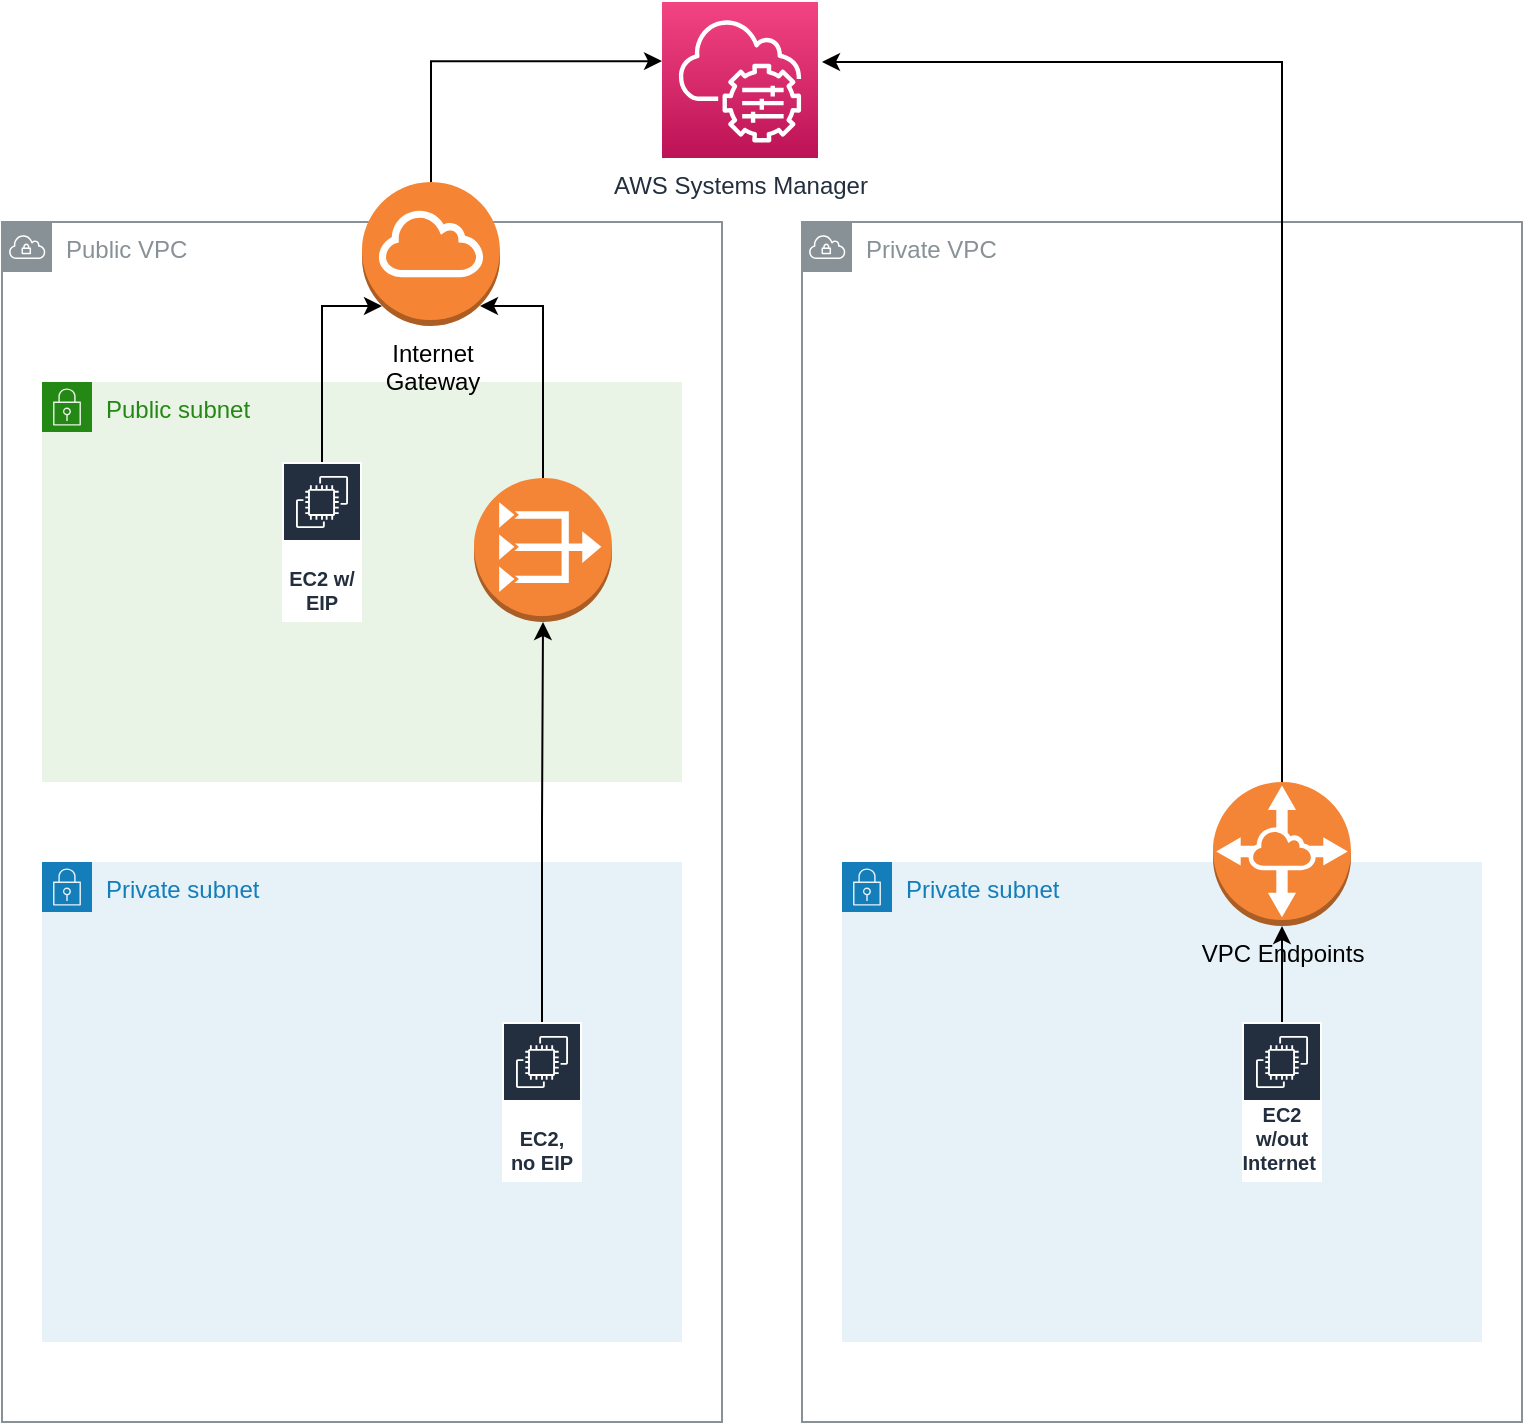 <mxfile version="14.0.1" type="device"><diagram id="lAI9SrsvitnchaXH4Mp9" name="Page-1"><mxGraphModel dx="981" dy="528" grid="1" gridSize="10" guides="1" tooltips="1" connect="1" arrows="1" fold="1" page="1" pageScale="1" pageWidth="827" pageHeight="1169" math="0" shadow="0"><root><mxCell id="0"/><mxCell id="1" parent="0"/><mxCell id="PsG3qR041v4v0xIygplp-1" value="Public VPC" style="outlineConnect=0;gradientColor=none;html=1;whiteSpace=wrap;fontSize=12;fontStyle=0;shape=mxgraph.aws4.group;grIcon=mxgraph.aws4.group_vpc;strokeColor=#879196;fillColor=none;verticalAlign=top;align=left;spacingLeft=30;fontColor=#879196;dashed=0;" vertex="1" parent="1"><mxGeometry x="20" y="120" width="360" height="600" as="geometry"/></mxCell><mxCell id="PsG3qR041v4v0xIygplp-5" value="Private VPC" style="outlineConnect=0;gradientColor=none;html=1;whiteSpace=wrap;fontSize=12;fontStyle=0;shape=mxgraph.aws4.group;grIcon=mxgraph.aws4.group_vpc;strokeColor=#879196;fillColor=none;verticalAlign=top;align=left;spacingLeft=30;fontColor=#879196;dashed=0;" vertex="1" parent="1"><mxGeometry x="420" y="120" width="360" height="600" as="geometry"/></mxCell><mxCell id="PsG3qR041v4v0xIygplp-6" value="Private subnet" style="points=[[0,0],[0.25,0],[0.5,0],[0.75,0],[1,0],[1,0.25],[1,0.5],[1,0.75],[1,1],[0.75,1],[0.5,1],[0.25,1],[0,1],[0,0.75],[0,0.5],[0,0.25]];outlineConnect=0;gradientColor=none;html=1;whiteSpace=wrap;fontSize=12;fontStyle=0;shape=mxgraph.aws4.group;grIcon=mxgraph.aws4.group_security_group;grStroke=0;strokeColor=#147EBA;fillColor=#E6F2F8;verticalAlign=top;align=left;spacingLeft=30;fontColor=#147EBA;dashed=0;" vertex="1" parent="1"><mxGeometry x="40" y="440" width="320" height="240" as="geometry"/></mxCell><mxCell id="PsG3qR041v4v0xIygplp-7" value="Public subnet" style="points=[[0,0],[0.25,0],[0.5,0],[0.75,0],[1,0],[1,0.25],[1,0.5],[1,0.75],[1,1],[0.75,1],[0.5,1],[0.25,1],[0,1],[0,0.75],[0,0.5],[0,0.25]];outlineConnect=0;gradientColor=none;html=1;whiteSpace=wrap;fontSize=12;fontStyle=0;shape=mxgraph.aws4.group;grIcon=mxgraph.aws4.group_security_group;grStroke=0;strokeColor=#248814;fillColor=#E9F3E6;verticalAlign=top;align=left;spacingLeft=30;fontColor=#248814;dashed=0;" vertex="1" parent="1"><mxGeometry x="40" y="200" width="320" height="200" as="geometry"/></mxCell><mxCell id="PsG3qR041v4v0xIygplp-17" style="edgeStyle=orthogonalEdgeStyle;rounded=0;orthogonalLoop=1;jettySize=auto;html=1;entryX=0.145;entryY=0.855;entryDx=0;entryDy=0;entryPerimeter=0;" edge="1" parent="1" source="PsG3qR041v4v0xIygplp-9" target="PsG3qR041v4v0xIygplp-15"><mxGeometry relative="1" as="geometry"><Array as="points"><mxPoint x="180" y="162"/><mxPoint x="210" y="162"/></Array></mxGeometry></mxCell><mxCell id="PsG3qR041v4v0xIygplp-9" value="EC2 w/ EIP" style="outlineConnect=0;fontColor=#232F3E;gradientColor=none;strokeColor=#ffffff;fillColor=#232F3E;dashed=0;verticalLabelPosition=middle;verticalAlign=bottom;align=center;html=1;whiteSpace=wrap;fontSize=10;fontStyle=1;spacing=3;shape=mxgraph.aws4.productIcon;prIcon=mxgraph.aws4.ec2;" vertex="1" parent="1"><mxGeometry x="160" y="240" width="40" height="80" as="geometry"/></mxCell><mxCell id="PsG3qR041v4v0xIygplp-14" style="edgeStyle=orthogonalEdgeStyle;rounded=0;orthogonalLoop=1;jettySize=auto;html=1;" edge="1" parent="1" source="PsG3qR041v4v0xIygplp-10" target="PsG3qR041v4v0xIygplp-13"><mxGeometry relative="1" as="geometry"/></mxCell><mxCell id="PsG3qR041v4v0xIygplp-10" value="EC2, no EIP" style="outlineConnect=0;fontColor=#232F3E;gradientColor=none;strokeColor=#ffffff;fillColor=#232F3E;dashed=0;verticalLabelPosition=middle;verticalAlign=bottom;align=center;html=1;whiteSpace=wrap;fontSize=10;fontStyle=1;spacing=3;shape=mxgraph.aws4.productIcon;prIcon=mxgraph.aws4.ec2;" vertex="1" parent="1"><mxGeometry x="270" y="520" width="40" height="80" as="geometry"/></mxCell><mxCell id="PsG3qR041v4v0xIygplp-11" value="Private subnet" style="points=[[0,0],[0.25,0],[0.5,0],[0.75,0],[1,0],[1,0.25],[1,0.5],[1,0.75],[1,1],[0.75,1],[0.5,1],[0.25,1],[0,1],[0,0.75],[0,0.5],[0,0.25]];outlineConnect=0;gradientColor=none;html=1;whiteSpace=wrap;fontSize=12;fontStyle=0;shape=mxgraph.aws4.group;grIcon=mxgraph.aws4.group_security_group;grStroke=0;strokeColor=#147EBA;fillColor=#E6F2F8;verticalAlign=top;align=left;spacingLeft=30;fontColor=#147EBA;dashed=0;" vertex="1" parent="1"><mxGeometry x="440" y="440" width="320" height="240" as="geometry"/></mxCell><mxCell id="PsG3qR041v4v0xIygplp-27" style="edgeStyle=orthogonalEdgeStyle;rounded=0;orthogonalLoop=1;jettySize=auto;html=1;" edge="1" parent="1" source="PsG3qR041v4v0xIygplp-12" target="PsG3qR041v4v0xIygplp-25"><mxGeometry relative="1" as="geometry"/></mxCell><mxCell id="PsG3qR041v4v0xIygplp-12" value="EC2 w/out Internet&amp;nbsp;" style="outlineConnect=0;fontColor=#232F3E;gradientColor=none;strokeColor=#ffffff;fillColor=#232F3E;dashed=0;verticalLabelPosition=middle;verticalAlign=bottom;align=center;html=1;whiteSpace=wrap;fontSize=10;fontStyle=1;spacing=3;shape=mxgraph.aws4.productIcon;prIcon=mxgraph.aws4.ec2;" vertex="1" parent="1"><mxGeometry x="640" y="520" width="40" height="80" as="geometry"/></mxCell><mxCell id="PsG3qR041v4v0xIygplp-18" style="edgeStyle=orthogonalEdgeStyle;rounded=0;orthogonalLoop=1;jettySize=auto;html=1;entryX=0.855;entryY=0.855;entryDx=0;entryDy=0;entryPerimeter=0;" edge="1" parent="1" source="PsG3qR041v4v0xIygplp-13" target="PsG3qR041v4v0xIygplp-15"><mxGeometry relative="1" as="geometry"><Array as="points"><mxPoint x="291" y="162"/><mxPoint x="259" y="162"/></Array></mxGeometry></mxCell><mxCell id="PsG3qR041v4v0xIygplp-13" value="" style="outlineConnect=0;dashed=0;verticalLabelPosition=bottom;verticalAlign=top;align=center;html=1;shape=mxgraph.aws3.vpc_nat_gateway;fillColor=#F58536;gradientColor=none;" vertex="1" parent="1"><mxGeometry x="256" y="248" width="69" height="72" as="geometry"/></mxCell><mxCell id="PsG3qR041v4v0xIygplp-22" style="edgeStyle=orthogonalEdgeStyle;rounded=0;orthogonalLoop=1;jettySize=auto;html=1;exitX=0.5;exitY=0;exitDx=0;exitDy=0;exitPerimeter=0;entryX=0;entryY=0.379;entryDx=0;entryDy=0;entryPerimeter=0;" edge="1" parent="1" source="PsG3qR041v4v0xIygplp-15" target="PsG3qR041v4v0xIygplp-20"><mxGeometry relative="1" as="geometry"/></mxCell><mxCell id="PsG3qR041v4v0xIygplp-15" value="Internet&lt;br&gt;Gateway" style="outlineConnect=0;dashed=0;verticalLabelPosition=bottom;verticalAlign=top;align=center;html=1;shape=mxgraph.aws3.internet_gateway;fillColor=#F58534;gradientColor=none;" vertex="1" parent="1"><mxGeometry x="200" y="100" width="69" height="72" as="geometry"/></mxCell><mxCell id="PsG3qR041v4v0xIygplp-20" value="AWS Systems Manager" style="outlineConnect=0;fontColor=#232F3E;gradientColor=#F34482;gradientDirection=north;fillColor=#BC1356;strokeColor=#ffffff;dashed=0;verticalLabelPosition=bottom;verticalAlign=top;align=center;html=1;fontSize=12;fontStyle=0;aspect=fixed;shape=mxgraph.aws4.resourceIcon;resIcon=mxgraph.aws4.systems_manager;" vertex="1" parent="1"><mxGeometry x="350" y="10" width="78" height="78" as="geometry"/></mxCell><mxCell id="PsG3qR041v4v0xIygplp-29" style="edgeStyle=orthogonalEdgeStyle;rounded=0;orthogonalLoop=1;jettySize=auto;html=1;" edge="1" parent="1" source="PsG3qR041v4v0xIygplp-25"><mxGeometry relative="1" as="geometry"><mxPoint x="430" y="40" as="targetPoint"/><Array as="points"><mxPoint x="660" y="40"/></Array></mxGeometry></mxCell><mxCell id="PsG3qR041v4v0xIygplp-25" value="VPC Endpoints" style="outlineConnect=0;dashed=0;verticalLabelPosition=bottom;verticalAlign=top;align=center;html=1;shape=mxgraph.aws3.vpc_peering;fillColor=#F58536;gradientColor=none;" vertex="1" parent="1"><mxGeometry x="625.5" y="400" width="69" height="72" as="geometry"/></mxCell></root></mxGraphModel></diagram></mxfile>